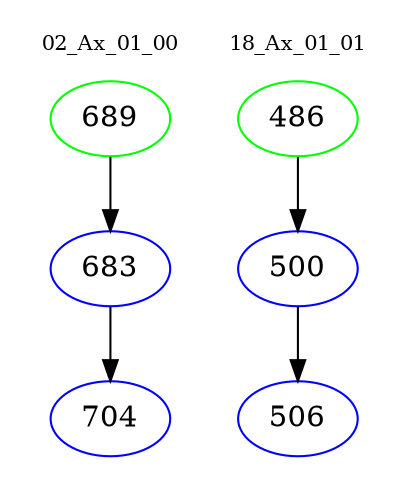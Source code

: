 digraph{
subgraph cluster_0 {
color = white
label = "02_Ax_01_00";
fontsize=10;
T0_689 [label="689", color="green"]
T0_689 -> T0_683 [color="black"]
T0_683 [label="683", color="blue"]
T0_683 -> T0_704 [color="black"]
T0_704 [label="704", color="blue"]
}
subgraph cluster_1 {
color = white
label = "18_Ax_01_01";
fontsize=10;
T1_486 [label="486", color="green"]
T1_486 -> T1_500 [color="black"]
T1_500 [label="500", color="blue"]
T1_500 -> T1_506 [color="black"]
T1_506 [label="506", color="blue"]
}
}
